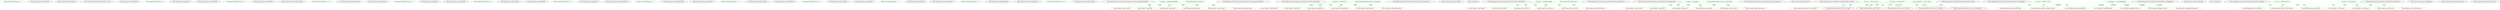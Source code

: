 digraph  {
d1 [cluster="Humanizer.In.TheYear(int)", color=green, community=0, label="return new DateTime(year, 1, 1);", prediction=0, span="12-12"];
d0 [cluster="Humanizer.In.TheYear(int)", label="Entry Humanizer.In.TheYear(int)", span="10-10"];
d2 [cluster="Humanizer.In.TheYear(int)", label="Exit Humanizer.In.TheYear(int)", span="10-10"];
d3 [cluster="System.DateTime.DateTime(int, int, int)", label="Entry System.DateTime.DateTime(int, int, int)", span="0-0"];
m0_13 [cluster="Humanizer.In.MayOf(int)", file="In.Months.cs", label="Entry Humanizer.In.MayOf(int)", span="83-83"];
m0_14 [cluster="Humanizer.In.MayOf(int)", color=green, community=0, file="In.Months.cs", label="return new DateTime(year, 5, 1);", prediction=1, span="85-85"];
m0_15 [cluster="Humanizer.In.MayOf(int)", file="In.Months.cs", label="Exit Humanizer.In.MayOf(int)", span="83-83"];
m0_28 [cluster="Humanizer.In.OctoberOf(int)", file="In.Months.cs", label="Entry Humanizer.In.OctoberOf(int)", span="163-163"];
m0_29 [cluster="Humanizer.In.OctoberOf(int)", color=green, community=0, file="In.Months.cs", label="return new DateTime(year, 10, 1);", prediction=2, span="165-165"];
m0_30 [cluster="Humanizer.In.OctoberOf(int)", file="In.Months.cs", label="Exit Humanizer.In.OctoberOf(int)", span="163-163"];
m0_31 [cluster="Humanizer.In.NovemberOf(int)", file="In.Months.cs", label="Entry Humanizer.In.NovemberOf(int)", span="179-179"];
m0_32 [cluster="Humanizer.In.NovemberOf(int)", color=green, community=0, file="In.Months.cs", label="return new DateTime(year, 11, 1);", prediction=3, span="181-181"];
m0_33 [cluster="Humanizer.In.NovemberOf(int)", file="In.Months.cs", label="Exit Humanizer.In.NovemberOf(int)", span="179-179"];
m0_16 [cluster="Humanizer.In.JuneOf(int)", file="In.Months.cs", label="Entry Humanizer.In.JuneOf(int)", span="99-99"];
m0_17 [cluster="Humanizer.In.JuneOf(int)", color=green, community=0, file="In.Months.cs", label="return new DateTime(year, 6, 1);", prediction=4, span="101-101"];
m0_18 [cluster="Humanizer.In.JuneOf(int)", file="In.Months.cs", label="Exit Humanizer.In.JuneOf(int)", span="99-99"];
m0_22 [cluster="Humanizer.In.AugustOf(int)", file="In.Months.cs", label="Entry Humanizer.In.AugustOf(int)", span="131-131"];
m0_23 [cluster="Humanizer.In.AugustOf(int)", color=green, community=0, file="In.Months.cs", label="return new DateTime(year, 8, 1);", prediction=5, span="133-133"];
m0_24 [cluster="Humanizer.In.AugustOf(int)", file="In.Months.cs", label="Exit Humanizer.In.AugustOf(int)", span="131-131"];
m0_10 [cluster="Humanizer.In.AprilOf(int)", file="In.Months.cs", label="Entry Humanizer.In.AprilOf(int)", span="67-67"];
m0_11 [cluster="Humanizer.In.AprilOf(int)", color=green, community=0, file="In.Months.cs", label="return new DateTime(year, 4, 1);", prediction=6, span="69-69"];
m0_12 [cluster="Humanizer.In.AprilOf(int)", file="In.Months.cs", label="Exit Humanizer.In.AprilOf(int)", span="67-67"];
m0_25 [cluster="Humanizer.In.SeptemberOf(int)", file="In.Months.cs", label="Entry Humanizer.In.SeptemberOf(int)", span="147-147"];
m0_26 [cluster="Humanizer.In.SeptemberOf(int)", color=green, community=0, file="In.Months.cs", label="return new DateTime(year, 9, 1);", prediction=7, span="149-149"];
m0_27 [cluster="Humanizer.In.SeptemberOf(int)", file="In.Months.cs", label="Exit Humanizer.In.SeptemberOf(int)", span="147-147"];
m0_0 [cluster="Humanizer.In.JanuaryOf(int)", file="In.Months.cs", label="Entry Humanizer.In.JanuaryOf(int)", span="19-19"];
m0_1 [cluster="Humanizer.In.JanuaryOf(int)", color=green, community=0, file="In.Months.cs", label="return new DateTime(year, 1, 1);", prediction=8, span="21-21"];
m0_2 [cluster="Humanizer.In.JanuaryOf(int)", file="In.Months.cs", label="Exit Humanizer.In.JanuaryOf(int)", span="19-19"];
m0_7 [cluster="Humanizer.In.MarchOf(int)", file="In.Months.cs", label="Entry Humanizer.In.MarchOf(int)", span="51-51"];
m0_8 [cluster="Humanizer.In.MarchOf(int)", color=green, community=0, file="In.Months.cs", label="return new DateTime(year, 3, 1);", prediction=9, span="53-53"];
m0_9 [cluster="Humanizer.In.MarchOf(int)", file="In.Months.cs", label="Exit Humanizer.In.MarchOf(int)", span="51-51"];
m0_19 [cluster="Humanizer.In.JulyOf(int)", file="In.Months.cs", label="Entry Humanizer.In.JulyOf(int)", span="115-115"];
m0_20 [cluster="Humanizer.In.JulyOf(int)", color=green, community=0, file="In.Months.cs", label="return new DateTime(year, 7, 1);", prediction=10, span="117-117"];
m0_21 [cluster="Humanizer.In.JulyOf(int)", file="In.Months.cs", label="Exit Humanizer.In.JulyOf(int)", span="115-115"];
m0_4 [cluster="Humanizer.In.FebruaryOf(int)", file="In.Months.cs", label="Entry Humanizer.In.FebruaryOf(int)", span="35-35"];
m0_5 [cluster="Humanizer.In.FebruaryOf(int)", color=green, community=0, file="In.Months.cs", label="return new DateTime(year, 2, 1);", prediction=11, span="37-37"];
m0_6 [cluster="Humanizer.In.FebruaryOf(int)", file="In.Months.cs", label="Exit Humanizer.In.FebruaryOf(int)", span="35-35"];
m0_34 [cluster="Humanizer.In.DecemberOf(int)", file="In.Months.cs", label="Entry Humanizer.In.DecemberOf(int)", span="195-195"];
m0_35 [cluster="Humanizer.In.DecemberOf(int)", color=green, community=0, file="In.Months.cs", label="return new DateTime(year, 12, 1);", prediction=12, span="197-197"];
m0_36 [cluster="Humanizer.In.DecemberOf(int)", file="In.Months.cs", label="Exit Humanizer.In.DecemberOf(int)", span="195-195"];
m1_11 [cluster="Humanizer.Tests.Extensions.FluentDate.InTests.InJanuaryOf2009()", file="InTests.cs", label="Entry Humanizer.Tests.Extensions.FluentDate.InTests.InJanuaryOf2009()", span="20-20"];
m1_12 [cluster="Humanizer.Tests.Extensions.FluentDate.InTests.InJanuaryOf2009()", color=green, community=0, file="InTests.cs", label="var inJan = In.JanuaryOf(2009)", prediction=13, span="22-22"];
m1_13 [cluster="Humanizer.Tests.Extensions.FluentDate.InTests.InJanuaryOf2009()", color=green, community=0, file="InTests.cs", label="Assert.Equal(2009, inJan.Year)", prediction=14, span="23-23"];
m1_14 [cluster="Humanizer.Tests.Extensions.FluentDate.InTests.InJanuaryOf2009()", color=green, community=0, file="InTests.cs", label="Assert.Equal(1, inJan.Month)", prediction=13, span="24-24"];
m1_15 [cluster="Humanizer.Tests.Extensions.FluentDate.InTests.InJanuaryOf2009()", color=green, community=0, file="InTests.cs", label="Assert.Equal(1, inJan.Day)", prediction=13, span="25-25"];
m1_16 [cluster="Humanizer.Tests.Extensions.FluentDate.InTests.InJanuaryOf2009()", color=green, community=0, file="InTests.cs", label="Assert.Equal(0, inJan.Hour)", prediction=13, span="26-26"];
m1_17 [cluster="Humanizer.Tests.Extensions.FluentDate.InTests.InJanuaryOf2009()", color=green, community=0, file="InTests.cs", label="Assert.Equal(0, inJan.Minute)", prediction=13, span="27-27"];
m1_18 [cluster="Humanizer.Tests.Extensions.FluentDate.InTests.InJanuaryOf2009()", color=green, community=0, file="InTests.cs", label="Assert.Equal(0, inJan.Second)", prediction=13, span="28-28"];
m1_19 [cluster="Humanizer.Tests.Extensions.FluentDate.InTests.InJanuaryOf2009()", color=green, community=0, file="InTests.cs", label="Assert.Equal(0, inJan.Millisecond)", prediction=13, span="29-29"];
m1_20 [cluster="Humanizer.Tests.Extensions.FluentDate.InTests.InJanuaryOf2009()", file="InTests.cs", label="Exit Humanizer.Tests.Extensions.FluentDate.InTests.InJanuaryOf2009()", span="20-20"];
m1_22 [cluster="Humanizer.Tests.Extensions.FluentDate.InTests.InFebruary()", file="InTests.cs", label="Entry Humanizer.Tests.Extensions.FluentDate.InTests.InFebruary()", span="33-33"];
m1_23 [cluster="Humanizer.Tests.Extensions.FluentDate.InTests.InFebruary()", color=green, community=0, file="InTests.cs", label="var inFeb = In.February", prediction=21, span="35-35"];
m1_24 [cluster="Humanizer.Tests.Extensions.FluentDate.InTests.InFebruary()", color=green, community=0, file="InTests.cs", label="Assert.Equal(DateTime.Now.Year, inFeb.Year)", prediction=22, span="36-36"];
m1_25 [cluster="Humanizer.Tests.Extensions.FluentDate.InTests.InFebruary()", color=green, community=0, file="InTests.cs", label="Assert.Equal(2, inFeb.Month)", prediction=21, span="37-37"];
m1_26 [cluster="Humanizer.Tests.Extensions.FluentDate.InTests.InFebruary()", color=green, community=0, file="InTests.cs", label="Assert.Equal(1, inFeb.Day)", prediction=21, span="38-38"];
m1_27 [cluster="Humanizer.Tests.Extensions.FluentDate.InTests.InFebruary()", color=green, community=0, file="InTests.cs", label="Assert.Equal(0, inFeb.Hour)", prediction=21, span="39-39"];
m1_28 [cluster="Humanizer.Tests.Extensions.FluentDate.InTests.InFebruary()", color=green, community=0, file="InTests.cs", label="Assert.Equal(0, inFeb.Minute)", prediction=21, span="40-40"];
m1_29 [cluster="Humanizer.Tests.Extensions.FluentDate.InTests.InFebruary()", color=green, community=0, file="InTests.cs", label="Assert.Equal(0, inFeb.Second)", prediction=21, span="41-41"];
m1_30 [cluster="Humanizer.Tests.Extensions.FluentDate.InTests.InFebruary()", color=green, community=0, file="InTests.cs", label="Assert.Equal(0, inFeb.Millisecond)", prediction=21, span="42-42"];
m1_31 [cluster="Humanizer.Tests.Extensions.FluentDate.InTests.InFebruary()", file="InTests.cs", label="Exit Humanizer.Tests.Extensions.FluentDate.InTests.InFebruary()", span="33-33"];
m1_21 [cluster="Humanizer.In.JanuaryOf(int)", file="InTests.cs", label="Entry Humanizer.In.JanuaryOf(int)", span="19-19"];
m1_10 [cluster="Unk.Equal", file="InTests.cs", label="Entry Unk.Equal", span=""];
m1_32 [cluster="Humanizer.Tests.Extensions.FluentDate.InTests.InTheYear()", file="InTests.cs", label="Entry Humanizer.Tests.Extensions.FluentDate.InTests.InTheYear()", span="46-46"];
m1_33 [cluster="Humanizer.Tests.Extensions.FluentDate.InTests.InTheYear()", color=green, community=0, file="InTests.cs", label="var date = In.TheYear(2009)", prediction=29, span="48-48"];
m1_34 [cluster="Humanizer.Tests.Extensions.FluentDate.InTests.InTheYear()", color=green, community=0, file="InTests.cs", label="Assert.Equal(2009, date.Year)", prediction=30, span="49-49"];
m1_35 [cluster="Humanizer.Tests.Extensions.FluentDate.InTests.InTheYear()", color=green, community=0, file="InTests.cs", label="Assert.Equal(1, date.Month)", prediction=29, span="50-50"];
m1_36 [cluster="Humanizer.Tests.Extensions.FluentDate.InTests.InTheYear()", color=green, community=0, file="InTests.cs", label="Assert.Equal(1, date.Day)", prediction=29, span="51-51"];
m1_37 [cluster="Humanizer.Tests.Extensions.FluentDate.InTests.InTheYear()", color=green, community=0, file="InTests.cs", label="Assert.Equal(0, date.Hour)", prediction=29, span="52-52"];
m1_38 [cluster="Humanizer.Tests.Extensions.FluentDate.InTests.InTheYear()", color=green, community=0, file="InTests.cs", label="Assert.Equal(0, date.Minute)", prediction=29, span="53-53"];
m1_39 [cluster="Humanizer.Tests.Extensions.FluentDate.InTests.InTheYear()", color=green, community=0, file="InTests.cs", label="Assert.Equal(0, date.Second)", prediction=29, span="54-54"];
m1_40 [cluster="Humanizer.Tests.Extensions.FluentDate.InTests.InTheYear()", color=green, community=0, file="InTests.cs", label="Assert.Equal(0, date.Millisecond)", prediction=29, span="55-55"];
m1_41 [cluster="Humanizer.Tests.Extensions.FluentDate.InTests.InTheYear()", file="InTests.cs", label="Exit Humanizer.Tests.Extensions.FluentDate.InTests.InTheYear()", span="46-46"];
m1_0 [cluster="Humanizer.Tests.Extensions.FluentDate.InTests.InJanuary()", file="InTests.cs", label="Entry Humanizer.Tests.Extensions.FluentDate.InTests.InJanuary()", span="7-7"];
m1_1 [cluster="Humanizer.Tests.Extensions.FluentDate.InTests.InJanuary()", color=green, community=0, file="InTests.cs", label="var inJan = In.January", prediction=37, span="9-9"];
m1_2 [cluster="Humanizer.Tests.Extensions.FluentDate.InTests.InJanuary()", color=green, community=0, file="InTests.cs", label="Assert.Equal(DateTime.Now.Year, inJan.Year)", prediction=38, span="10-10"];
m1_3 [cluster="Humanizer.Tests.Extensions.FluentDate.InTests.InJanuary()", color=green, community=0, file="InTests.cs", label="Assert.Equal(1, inJan.Month)", prediction=37, span="11-11"];
m1_4 [cluster="Humanizer.Tests.Extensions.FluentDate.InTests.InJanuary()", color=green, community=0, file="InTests.cs", label="Assert.Equal(1, inJan.Day)", prediction=37, span="12-12"];
m1_5 [cluster="Humanizer.Tests.Extensions.FluentDate.InTests.InJanuary()", color=green, community=0, file="InTests.cs", label="Assert.Equal(0, inJan.Hour)", prediction=37, span="13-13"];
m1_6 [cluster="Humanizer.Tests.Extensions.FluentDate.InTests.InJanuary()", color=green, community=0, file="InTests.cs", label="Assert.Equal(0, inJan.Minute)", prediction=37, span="14-14"];
m1_7 [cluster="Humanizer.Tests.Extensions.FluentDate.InTests.InJanuary()", color=green, community=0, file="InTests.cs", label="Assert.Equal(0, inJan.Second)", prediction=37, span="15-15"];
m1_8 [cluster="Humanizer.Tests.Extensions.FluentDate.InTests.InJanuary()", color=green, community=0, file="InTests.cs", label="Assert.Equal(0, inJan.Millisecond)", prediction=37, span="16-16"];
m1_9 [cluster="Humanizer.Tests.Extensions.FluentDate.InTests.InJanuary()", file="InTests.cs", label="Exit Humanizer.Tests.Extensions.FluentDate.InTests.InJanuary()", span="7-7"];
m4_36 [cluster="System.DateTime.In(int)", file="PrepositionsExtensions.cs", label="Entry System.DateTime.In(int)", span="36-36"];
m4_25 [cluster="Humanizer.Tests.FluentDate.PrepositionTests.InYear()", file="PrepositionsExtensions.cs", label="Entry Humanizer.Tests.FluentDate.PrepositionTests.InYear()", span="36-36"];
m4_26 [cluster="Humanizer.Tests.FluentDate.PrepositionTests.InYear()", color=green, community=0, file="PrepositionsExtensions.cs", label="var now = DateTime.Now", prediction=45, span="38-38"];
m4_27 [cluster="Humanizer.Tests.FluentDate.PrepositionTests.InYear()", color=green, community=0, file="PrepositionsExtensions.cs", label="var in2011 = now.In(2011)", prediction=45, span="39-39"];
m4_29 [cluster="Humanizer.Tests.FluentDate.PrepositionTests.InYear()", color=green, community=0, file="PrepositionsExtensions.cs", label="Assert.Equal(now.Month, in2011.Month)", prediction=45, span="41-41"];
m4_30 [cluster="Humanizer.Tests.FluentDate.PrepositionTests.InYear()", file="PrepositionsExtensions.cs", label="Assert.Equal(now.Day, in2011.Day)", span="42-42"];
m4_31 [cluster="Humanizer.Tests.FluentDate.PrepositionTests.InYear()", file="PrepositionsExtensions.cs", label="Assert.Equal(now.Hour, in2011.Hour)", span="43-43"];
m4_32 [cluster="Humanizer.Tests.FluentDate.PrepositionTests.InYear()", file="PrepositionsExtensions.cs", label="Assert.Equal(now.Minute, in2011.Minute)", span="44-44"];
m4_33 [cluster="Humanizer.Tests.FluentDate.PrepositionTests.InYear()", file="PrepositionsExtensions.cs", label="Assert.Equal(now.Second, in2011.Second)", span="45-45"];
m4_34 [cluster="Humanizer.Tests.FluentDate.PrepositionTests.InYear()", file="PrepositionsExtensions.cs", label="Assert.Equal(now.Millisecond, in2011.Millisecond)", span="46-46"];
m4_28 [cluster="Humanizer.Tests.FluentDate.PrepositionTests.InYear()", color=green, community=0, file="PrepositionsExtensions.cs", label="Assert.Equal(2011, in2011.Year)", prediction=48, span="40-40"];
m4_35 [cluster="Humanizer.Tests.FluentDate.PrepositionTests.InYear()", file="PrepositionsExtensions.cs", label="Exit Humanizer.Tests.FluentDate.PrepositionTests.InYear()", span="36-36"];
m4_0 [cluster="Humanizer.Tests.FluentDate.PrepositionTests.AtMidnight()", file="PrepositionsExtensions.cs", label="Entry Humanizer.Tests.FluentDate.PrepositionTests.AtMidnight()", span="8-8"];
m4_1 [cluster="Humanizer.Tests.FluentDate.PrepositionTests.AtMidnight()", color=green, community=0, file="PrepositionsExtensions.cs", label="var now = DateTime.Now", prediction=49, span="10-10"];
m4_2 [cluster="Humanizer.Tests.FluentDate.PrepositionTests.AtMidnight()", color=green, community=0, file="PrepositionsExtensions.cs", label="var midnight = now.AtMidnight()", prediction=49, span="11-11"];
m4_3 [cluster="Humanizer.Tests.FluentDate.PrepositionTests.AtMidnight()", color=green, community=0, file="PrepositionsExtensions.cs", label="Assert.Equal(now.Year, midnight.Year)", prediction=49, span="12-12"];
m4_4 [cluster="Humanizer.Tests.FluentDate.PrepositionTests.AtMidnight()", color=green, community=0, file="PrepositionsExtensions.cs", label="Assert.Equal(now.Month, midnight.Month)", prediction=49, span="13-13"];
m4_5 [cluster="Humanizer.Tests.FluentDate.PrepositionTests.AtMidnight()", color=green, community=0, file="PrepositionsExtensions.cs", label="Assert.Equal(now.Day, midnight.Day)", prediction=49, span="14-14"];
m4_6 [cluster="Humanizer.Tests.FluentDate.PrepositionTests.AtMidnight()", color=green, community=0, file="PrepositionsExtensions.cs", label="Assert.Equal(0, midnight.Hour)", prediction=49, span="15-15"];
m4_7 [cluster="Humanizer.Tests.FluentDate.PrepositionTests.AtMidnight()", color=green, community=0, file="PrepositionsExtensions.cs", label="Assert.Equal(0, midnight.Minute)", prediction=49, span="16-16"];
m4_8 [cluster="Humanizer.Tests.FluentDate.PrepositionTests.AtMidnight()", color=green, community=0, file="PrepositionsExtensions.cs", label="Assert.Equal(0, midnight.Second)", prediction=49, span="17-17"];
m4_9 [cluster="Humanizer.Tests.FluentDate.PrepositionTests.AtMidnight()", color=green, community=0, file="PrepositionsExtensions.cs", label="Assert.Equal(0, midnight.Millisecond)", prediction=49, span="18-18"];
m4_10 [cluster="Humanizer.Tests.FluentDate.PrepositionTests.AtMidnight()", file="PrepositionsExtensions.cs", label="Exit Humanizer.Tests.FluentDate.PrepositionTests.AtMidnight()", span="8-8"];
m4_24 [cluster="System.DateTime.AtNoon()", file="PrepositionsExtensions.cs", label="Entry System.DateTime.AtNoon()", span="25-25"];
m4_12 [cluster="Unk.Equal", file="PrepositionsExtensions.cs", label="Entry Unk.Equal", span=""];
m4_13 [cluster="Humanizer.Tests.FluentDate.PrepositionTests.AtNoon()", file="PrepositionsExtensions.cs", label="Entry Humanizer.Tests.FluentDate.PrepositionTests.AtNoon()", span="22-22"];
m4_14 [cluster="Humanizer.Tests.FluentDate.PrepositionTests.AtNoon()", color=green, community=0, file="PrepositionsExtensions.cs", label="var now = DateTime.Now", prediction=58, span="24-24"];
m4_15 [cluster="Humanizer.Tests.FluentDate.PrepositionTests.AtNoon()", color=green, community=0, file="PrepositionsExtensions.cs", label="var noon = now.AtNoon()", prediction=58, span="25-25"];
m4_16 [cluster="Humanizer.Tests.FluentDate.PrepositionTests.AtNoon()", color=green, community=0, file="PrepositionsExtensions.cs", label="Assert.Equal(now.Year, noon.Year)", prediction=58, span="26-26"];
m4_17 [cluster="Humanizer.Tests.FluentDate.PrepositionTests.AtNoon()", color=green, community=0, file="PrepositionsExtensions.cs", label="Assert.Equal(now.Month, noon.Month)", prediction=58, span="27-27"];
m4_18 [cluster="Humanizer.Tests.FluentDate.PrepositionTests.AtNoon()", color=green, community=0, file="PrepositionsExtensions.cs", label="Assert.Equal(now.Day, noon.Day)", prediction=58, span="28-28"];
m4_19 [cluster="Humanizer.Tests.FluentDate.PrepositionTests.AtNoon()", color=green, community=0, file="PrepositionsExtensions.cs", label="Assert.Equal(12, noon.Hour)", prediction=58, span="29-29"];
m4_20 [cluster="Humanizer.Tests.FluentDate.PrepositionTests.AtNoon()", color=green, community=0, file="PrepositionsExtensions.cs", label="Assert.Equal(0, noon.Minute)", prediction=58, span="30-30"];
m4_21 [cluster="Humanizer.Tests.FluentDate.PrepositionTests.AtNoon()", color=green, community=0, file="PrepositionsExtensions.cs", label="Assert.Equal(0, noon.Second)", prediction=58, span="31-31"];
m4_22 [cluster="Humanizer.Tests.FluentDate.PrepositionTests.AtNoon()", color=green, community=0, file="PrepositionsExtensions.cs", label="Assert.Equal(0, noon.Millisecond)", prediction=58, span="32-32"];
m4_23 [cluster="Humanizer.Tests.FluentDate.PrepositionTests.AtNoon()", file="PrepositionsExtensions.cs", label="Exit Humanizer.Tests.FluentDate.PrepositionTests.AtNoon()", span="22-22"];
m4_11 [cluster="System.DateTime.AtMidnight()", file="PrepositionsExtensions.cs", label="Entry System.DateTime.AtMidnight()", span="15-15"];
m6_0 [cluster="Humanizer.Resources.Resources()", file="Resources.Designer.cs", label="Entry Humanizer.Resources.Resources()", span="31-31"];
m6_1 [cluster="Humanizer.Resources.Resources()", file="Resources.Designer.cs", label="Exit Humanizer.Resources.Resources()", span="31-31"];
m1_12 -> m1_14  [color=green, key=1, label=inJan, style=dashed];
m1_12 -> m1_15  [color=green, key=1, label=inJan, style=dashed];
m1_12 -> m1_16  [color=green, key=1, label=inJan, style=dashed];
m1_12 -> m1_17  [color=green, key=1, label=inJan, style=dashed];
m1_12 -> m1_18  [color=green, key=1, label=inJan, style=dashed];
m1_12 -> m1_19  [color=green, key=1, label=inJan, style=dashed];
m1_23 -> m1_25  [color=green, key=1, label=inFeb, style=dashed];
m1_23 -> m1_26  [color=green, key=1, label=inFeb, style=dashed];
m1_23 -> m1_27  [color=green, key=1, label=inFeb, style=dashed];
m1_23 -> m1_28  [color=green, key=1, label=inFeb, style=dashed];
m1_23 -> m1_29  [color=green, key=1, label=inFeb, style=dashed];
m1_23 -> m1_30  [color=green, key=1, label=inFeb, style=dashed];
m1_33 -> m1_35  [color=green, key=1, label=date, style=dashed];
m1_33 -> m1_36  [color=green, key=1, label=date, style=dashed];
m1_33 -> m1_37  [color=green, key=1, label=date, style=dashed];
m1_33 -> m1_38  [color=green, key=1, label=date, style=dashed];
m1_33 -> m1_39  [color=green, key=1, label=date, style=dashed];
m1_33 -> m1_40  [color=green, key=1, label=date, style=dashed];
m1_1 -> m1_3  [color=green, key=1, label=inJan, style=dashed];
m1_1 -> m1_4  [color=green, key=1, label=inJan, style=dashed];
m1_1 -> m1_5  [color=green, key=1, label=inJan, style=dashed];
m1_1 -> m1_6  [color=green, key=1, label=inJan, style=dashed];
m1_1 -> m1_7  [color=green, key=1, label=inJan, style=dashed];
m1_1 -> m1_8  [color=green, key=1, label=inJan, style=dashed];
m4_26 -> m4_29  [color=green, key=1, label=now, style=dashed];
m4_26 -> m4_30  [color=green, key=1, label=now, style=dashed];
m4_26 -> m4_31  [color=green, key=1, label=now, style=dashed];
m4_26 -> m4_32  [color=green, key=1, label=now, style=dashed];
m4_26 -> m4_33  [color=green, key=1, label=now, style=dashed];
m4_26 -> m4_34  [color=green, key=1, label=now, style=dashed];
m4_27 -> m4_29  [color=green, key=1, label=in2011, style=dashed];
m4_27 -> m4_30  [color=green, key=1, label=in2011, style=dashed];
m4_27 -> m4_31  [color=green, key=1, label=in2011, style=dashed];
m4_27 -> m4_32  [color=green, key=1, label=in2011, style=dashed];
m4_27 -> m4_33  [color=green, key=1, label=in2011, style=dashed];
m4_27 -> m4_34  [color=green, key=1, label=in2011, style=dashed];
m4_1 -> m4_3  [color=green, key=1, label=now, style=dashed];
m4_1 -> m4_4  [color=green, key=1, label=now, style=dashed];
m4_1 -> m4_5  [color=green, key=1, label=now, style=dashed];
m4_2 -> m4_4  [color=green, key=1, label=midnight, style=dashed];
m4_2 -> m4_5  [color=green, key=1, label=midnight, style=dashed];
m4_2 -> m4_6  [color=green, key=1, label=midnight, style=dashed];
m4_2 -> m4_7  [color=green, key=1, label=midnight, style=dashed];
m4_2 -> m4_8  [color=green, key=1, label=midnight, style=dashed];
m4_2 -> m4_9  [color=green, key=1, label=midnight, style=dashed];
m4_14 -> m4_16  [color=green, key=1, label=now, style=dashed];
m4_14 -> m4_17  [color=green, key=1, label=now, style=dashed];
m4_14 -> m4_18  [color=green, key=1, label=now, style=dashed];
m4_15 -> m4_17  [color=green, key=1, label=noon, style=dashed];
m4_15 -> m4_18  [color=green, key=1, label=noon, style=dashed];
m4_15 -> m4_19  [color=green, key=1, label=noon, style=dashed];
m4_15 -> m4_20  [color=green, key=1, label=noon, style=dashed];
m4_15 -> m4_21  [color=green, key=1, label=noon, style=dashed];
m4_15 -> m4_22  [color=green, key=1, label=noon, style=dashed];
}
